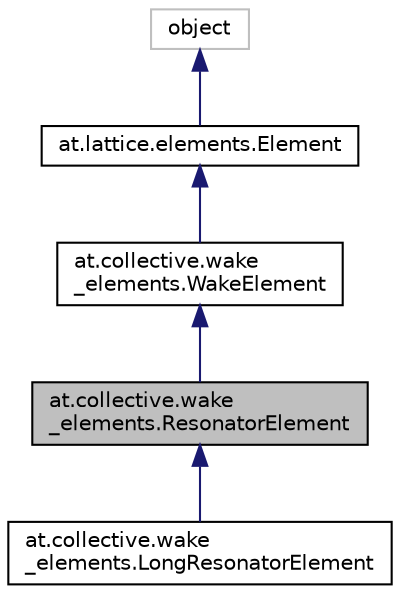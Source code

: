 digraph "at.collective.wake_elements.ResonatorElement"
{
 // LATEX_PDF_SIZE
  edge [fontname="Helvetica",fontsize="10",labelfontname="Helvetica",labelfontsize="10"];
  node [fontname="Helvetica",fontsize="10",shape=record];
  Node1 [label="at.collective.wake\l_elements.ResonatorElement",height=0.2,width=0.4,color="black", fillcolor="grey75", style="filled", fontcolor="black",tooltip=" "];
  Node2 -> Node1 [dir="back",color="midnightblue",fontsize="10",style="solid"];
  Node2 [label="at.collective.wake\l_elements.WakeElement",height=0.2,width=0.4,color="black", fillcolor="white", style="filled",URL="$classat_1_1collective_1_1wake__elements_1_1WakeElement.html",tooltip=" "];
  Node3 -> Node2 [dir="back",color="midnightblue",fontsize="10",style="solid"];
  Node3 [label="at.lattice.elements.Element",height=0.2,width=0.4,color="black", fillcolor="white", style="filled",URL="$classat_1_1lattice_1_1elements_1_1Element.html",tooltip=" "];
  Node4 -> Node3 [dir="back",color="midnightblue",fontsize="10",style="solid"];
  Node4 [label="object",height=0.2,width=0.4,color="grey75", fillcolor="white", style="filled",tooltip=" "];
  Node1 -> Node5 [dir="back",color="midnightblue",fontsize="10",style="solid"];
  Node5 [label="at.collective.wake\l_elements.LongResonatorElement",height=0.2,width=0.4,color="black", fillcolor="white", style="filled",URL="$classat_1_1collective_1_1wake__elements_1_1LongResonatorElement.html",tooltip=" "];
}
